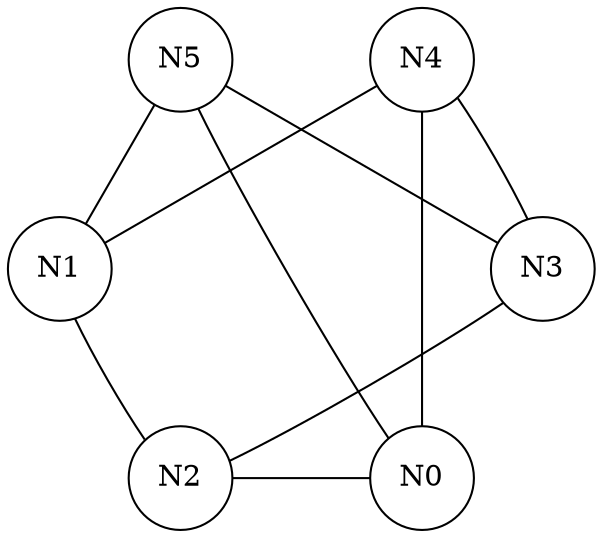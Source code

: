 digraph G
{
	layout="circo";
	node [shape = circle];
	N0 -> N1 [arrowhead=none][style=invis]
	N1 -> N2 [arrowhead=none][style=invis]
	N2 -> N3 [arrowhead=none][style=invis]
	N3 -> N4 [arrowhead=none][style=invis]
	N4 -> N5 [arrowhead=none][style=invis]
	N5 -> N0 [arrowhead=none][style=invis]
	N2 -> N0 [arrowhead=none]
	N4 -> N0 [arrowhead=none]
	N5 -> N0 [arrowhead=none]
	N2 -> N1 [arrowhead=none]
	N4 -> N1 [arrowhead=none]
	N5 -> N1 [arrowhead=none]
	N3 -> N2 [arrowhead=none]
	N4 -> N3 [arrowhead=none]
	N5 -> N3 [arrowhead=none]
}